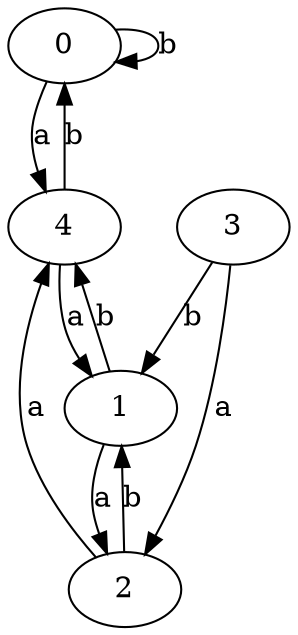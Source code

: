 digraph {
 ranksep=0.5;
 d2tdocpreamble = "\usetikzlibrary{automata}";
 d2tfigpreamble = "\tikzstyle{every state}= [ draw=blue!50,very thick,fill=blue!20]  \tikzstyle{auto}= [fill=white]";
 node [style="state"];
 edge [lblstyle="auto",topath="bend right", len=4  ]
  "0" [label="0",];
  "1" [label="1",style = "state, accepting"];
  "2" [label="2",style = "state, initial"];
  "3" [label="3",];
  "4" [label="4",];
  "0" -> "0" [label="b",topath="loop above"];
  "0" -> "4" [label="a"];
  "1" -> "2" [label="a"];
  "1" -> "4" [label="b"];
  "2" -> "1" [label="b"];
  "2" -> "4" [label="a"];
  "3" -> "1" [label="b"];
  "3" -> "2" [label="a"];
  "4" -> "0" [label="b"];
  "4" -> "1" [label="a"];
}
